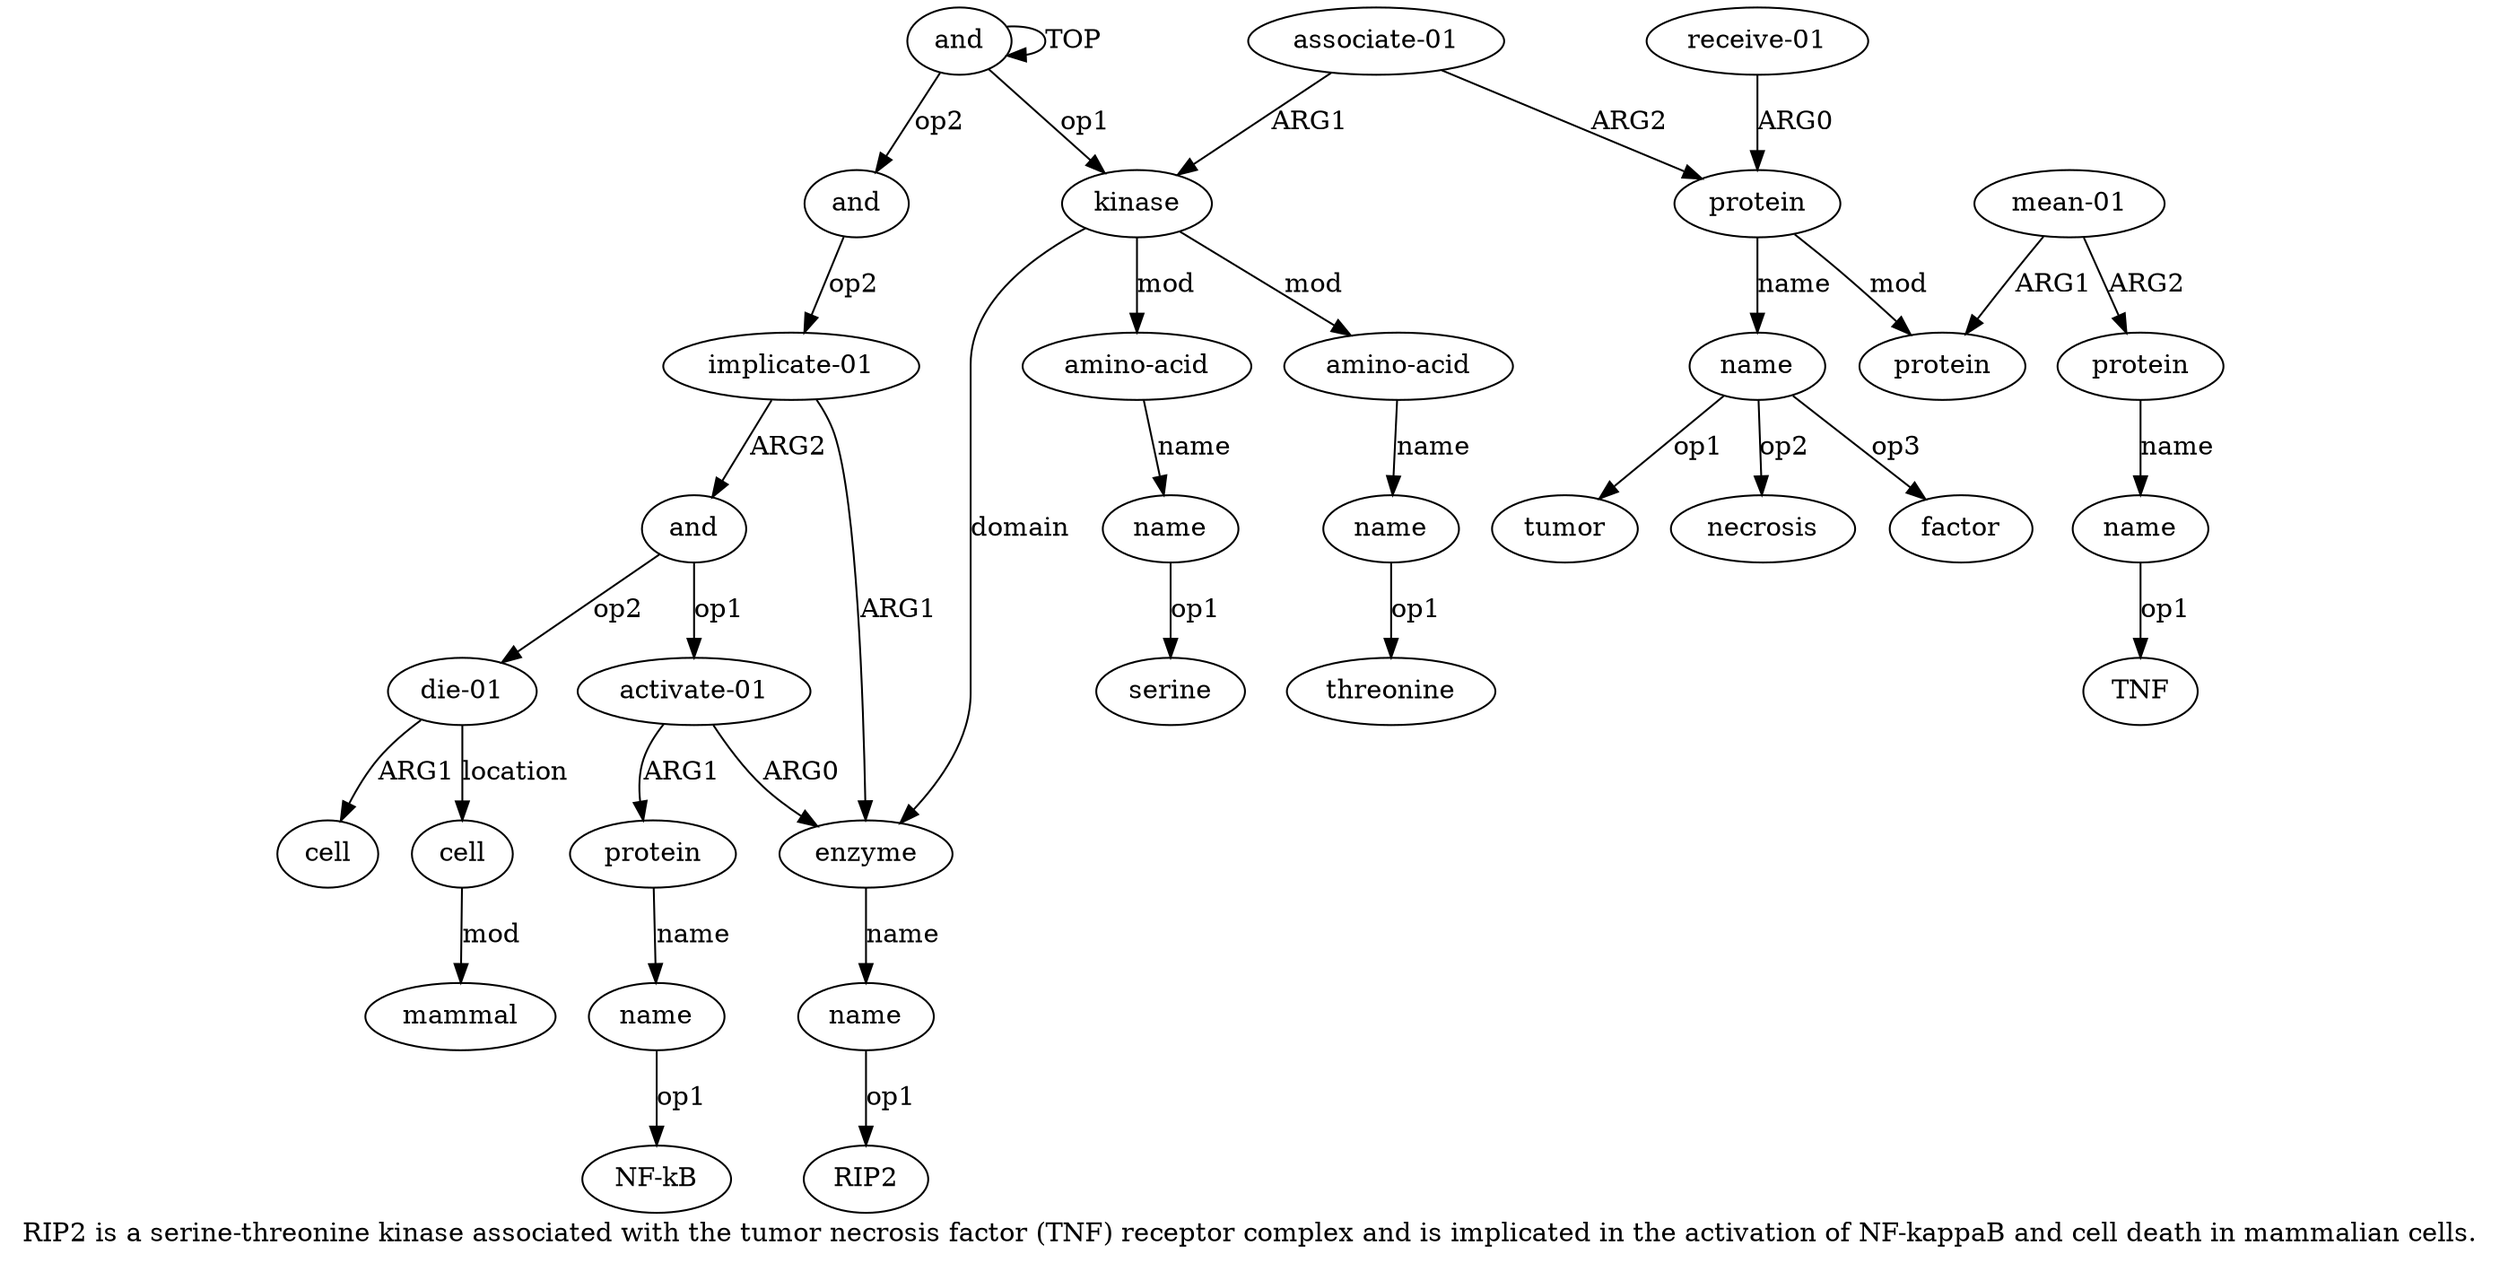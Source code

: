 digraph  {
	graph [label="RIP2 is a serine-threonine kinase associated with the tumor necrosis factor (TNF) receptor complex and is implicated in the activation \
of NF-kappaB and cell death in mammalian cells."];
	node [label="\N"];
	a20	 [color=black,
		gold_ind=20,
		gold_label=protein,
		label=protein,
		test_ind=20,
		test_label=protein];
	a21	 [color=black,
		gold_ind=21,
		gold_label=name,
		label=name,
		test_ind=21,
		test_label=name];
	a20 -> a21 [key=0,
	color=black,
	gold_label=name,
	label=name,
	test_label=name];
"a21 NF-kB" [color=black,
	gold_ind=-1,
	gold_label="NF-kB",
	label="NF-kB",
	test_ind=-1,
	test_label="NF-kB"];
a21 -> "a21 NF-kB" [key=0,
color=black,
gold_label=op1,
label=op1,
test_label=op1];
a22 [color=black,
gold_ind=22,
gold_label="die-01",
label="die-01",
test_ind=22,
test_label="die-01"];
a23 [color=black,
gold_ind=23,
gold_label=cell,
label=cell,
test_ind=23,
test_label=cell];
a22 -> a23 [key=0,
color=black,
gold_label=ARG1,
label=ARG1,
test_label=ARG1];
a24 [color=black,
gold_ind=24,
gold_label=cell,
label=cell,
test_ind=24,
test_label=cell];
a22 -> a24 [key=0,
color=black,
gold_label=location,
label=location,
test_label=location];
a25 [color=black,
gold_ind=25,
gold_label=mammal,
label=mammal,
test_ind=25,
test_label=mammal];
a24 -> a25 [key=0,
color=black,
gold_label=mod,
label=mod,
test_label=mod];
"a5 serine" [color=black,
gold_ind=-1,
gold_label=serine,
label=serine,
test_ind=-1,
test_label=serine];
"a10 tumor" [color=black,
gold_ind=-1,
gold_label=tumor,
label=tumor,
test_ind=-1,
test_label=tumor];
"a10 necrosis" [color=black,
gold_ind=-1,
gold_label=necrosis,
label=necrosis,
test_ind=-1,
test_label=necrosis];
"a3 RIP2" [color=black,
gold_ind=-1,
gold_label=RIP2,
label=RIP2,
test_ind=-1,
test_label=RIP2];
"a10 factor" [color=black,
gold_ind=-1,
gold_label=factor,
label=factor,
test_ind=-1,
test_label=factor];
a15 [color=black,
gold_ind=15,
gold_label=name,
label=name,
test_ind=15,
test_label=name];
"a15 TNF" [color=black,
gold_ind=-1,
gold_label=TNF,
label=TNF,
test_ind=-1,
test_label=TNF];
a15 -> "a15 TNF" [key=0,
color=black,
gold_label=op1,
label=op1,
test_label=op1];
a14 [color=black,
gold_ind=14,
gold_label=protein,
label=protein,
test_ind=14,
test_label=protein];
a14 -> a15 [key=0,
color=black,
gold_label=name,
label=name,
test_label=name];
a17 [color=black,
gold_ind=17,
gold_label="implicate-01",
label="implicate-01",
test_ind=17,
test_label="implicate-01"];
a18 [color=black,
gold_ind=18,
gold_label=and,
label=and,
test_ind=18,
test_label=and];
a17 -> a18 [key=0,
color=black,
gold_label=ARG2,
label=ARG2,
test_label=ARG2];
a2 [color=black,
gold_ind=2,
gold_label=enzyme,
label=enzyme,
test_ind=2,
test_label=enzyme];
a17 -> a2 [key=0,
color=black,
gold_label=ARG1,
label=ARG1,
test_label=ARG1];
a16 [color=black,
gold_ind=16,
gold_label=and,
label=and,
test_ind=16,
test_label=and];
a16 -> a17 [key=0,
color=black,
gold_label=op2,
label=op2,
test_label=op2];
a11 [color=black,
gold_ind=11,
gold_label="receive-01",
label="receive-01",
test_ind=11,
test_label="receive-01"];
a9 [color=black,
gold_ind=9,
gold_label=protein,
label=protein,
test_ind=9,
test_label=protein];
a11 -> a9 [key=0,
color=black,
gold_label=ARG0,
label=ARG0,
test_label=ARG0];
a10 [color=black,
gold_ind=10,
gold_label=name,
label=name,
test_ind=10,
test_label=name];
a10 -> "a10 tumor" [key=0,
color=black,
gold_label=op1,
label=op1,
test_label=op1];
a10 -> "a10 necrosis" [key=0,
color=black,
gold_label=op2,
label=op2,
test_label=op2];
a10 -> "a10 factor" [key=0,
color=black,
gold_label=op3,
label=op3,
test_label=op3];
a13 [color=black,
gold_ind=13,
gold_label="mean-01",
label="mean-01",
test_ind=13,
test_label="mean-01"];
a13 -> a14 [key=0,
color=black,
gold_label=ARG2,
label=ARG2,
test_label=ARG2];
a12 [color=black,
gold_ind=12,
gold_label=protein,
label=protein,
test_ind=12,
test_label=protein];
a13 -> a12 [key=0,
color=black,
gold_label=ARG1,
label=ARG1,
test_label=ARG1];
a19 [color=black,
gold_ind=19,
gold_label="activate-01",
label="activate-01",
test_ind=19,
test_label="activate-01"];
a19 -> a20 [key=0,
color=black,
gold_label=ARG1,
label=ARG1,
test_label=ARG1];
a19 -> a2 [key=0,
color=black,
gold_label=ARG0,
label=ARG0,
test_label=ARG0];
a18 -> a22 [key=0,
color=black,
gold_label=op2,
label=op2,
test_label=op2];
a18 -> a19 [key=0,
color=black,
gold_label=op1,
label=op1,
test_label=op1];
a1 [color=black,
gold_ind=1,
gold_label=kinase,
label=kinase,
test_ind=1,
test_label=kinase];
a1 -> a2 [key=0,
color=black,
gold_label=domain,
label=domain,
test_label=domain];
a4 [color=black,
gold_ind=4,
gold_label="amino-acid",
label="amino-acid",
test_ind=4,
test_label="amino-acid"];
a1 -> a4 [key=0,
color=black,
gold_label=mod,
label=mod,
test_label=mod];
a6 [color=black,
gold_ind=6,
gold_label="amino-acid",
label="amino-acid",
test_ind=6,
test_label="amino-acid"];
a1 -> a6 [key=0,
color=black,
gold_label=mod,
label=mod,
test_label=mod];
a0 [color=black,
gold_ind=0,
gold_label=and,
label=and,
test_ind=0,
test_label=and];
a0 -> a16 [key=0,
color=black,
gold_label=op2,
label=op2,
test_label=op2];
a0 -> a1 [key=0,
color=black,
gold_label=op1,
label=op1,
test_label=op1];
a0 -> a0 [key=0,
color=black,
gold_label=TOP,
label=TOP,
test_label=TOP];
a3 [color=black,
gold_ind=3,
gold_label=name,
label=name,
test_ind=3,
test_label=name];
a3 -> "a3 RIP2" [key=0,
color=black,
gold_label=op1,
label=op1,
test_label=op1];
a2 -> a3 [key=0,
color=black,
gold_label=name,
label=name,
test_label=name];
a5 [color=black,
gold_ind=5,
gold_label=name,
label=name,
test_ind=5,
test_label=name];
a5 -> "a5 serine" [key=0,
color=black,
gold_label=op1,
label=op1,
test_label=op1];
a4 -> a5 [key=0,
color=black,
gold_label=name,
label=name,
test_label=name];
a7 [color=black,
gold_ind=7,
gold_label=name,
label=name,
test_ind=7,
test_label=name];
"a7 threonine" [color=black,
gold_ind=-1,
gold_label=threonine,
label=threonine,
test_ind=-1,
test_label=threonine];
a7 -> "a7 threonine" [key=0,
color=black,
gold_label=op1,
label=op1,
test_label=op1];
a6 -> a7 [key=0,
color=black,
gold_label=name,
label=name,
test_label=name];
a9 -> a10 [key=0,
color=black,
gold_label=name,
label=name,
test_label=name];
a9 -> a12 [key=0,
color=black,
gold_label=mod,
label=mod,
test_label=mod];
a8 [color=black,
gold_ind=8,
gold_label="associate-01",
label="associate-01",
test_ind=8,
test_label="associate-01"];
a8 -> a1 [key=0,
color=black,
gold_label=ARG1,
label=ARG1,
test_label=ARG1];
a8 -> a9 [key=0,
color=black,
gold_label=ARG2,
label=ARG2,
test_label=ARG2];
}
